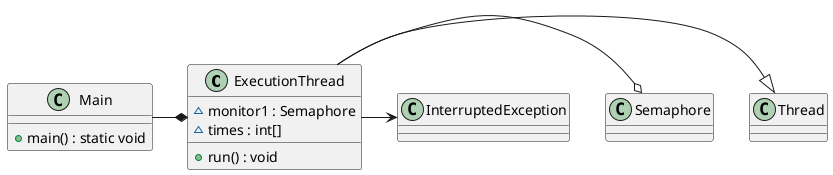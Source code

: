 @startuml

class ExecutionThread
ExecutionThread : ~ monitor1 : Semaphore
ExecutionThread : ~ times : int[]
ExecutionThread : + run() : void

class Thread
class Semaphore
class InterruptedException
class Main
Main : + main() : static void

ExecutionThread -|> Thread
ExecutionThread -o Semaphore
ExecutionThread -> InterruptedException
Main -* ExecutionThread

@enduml